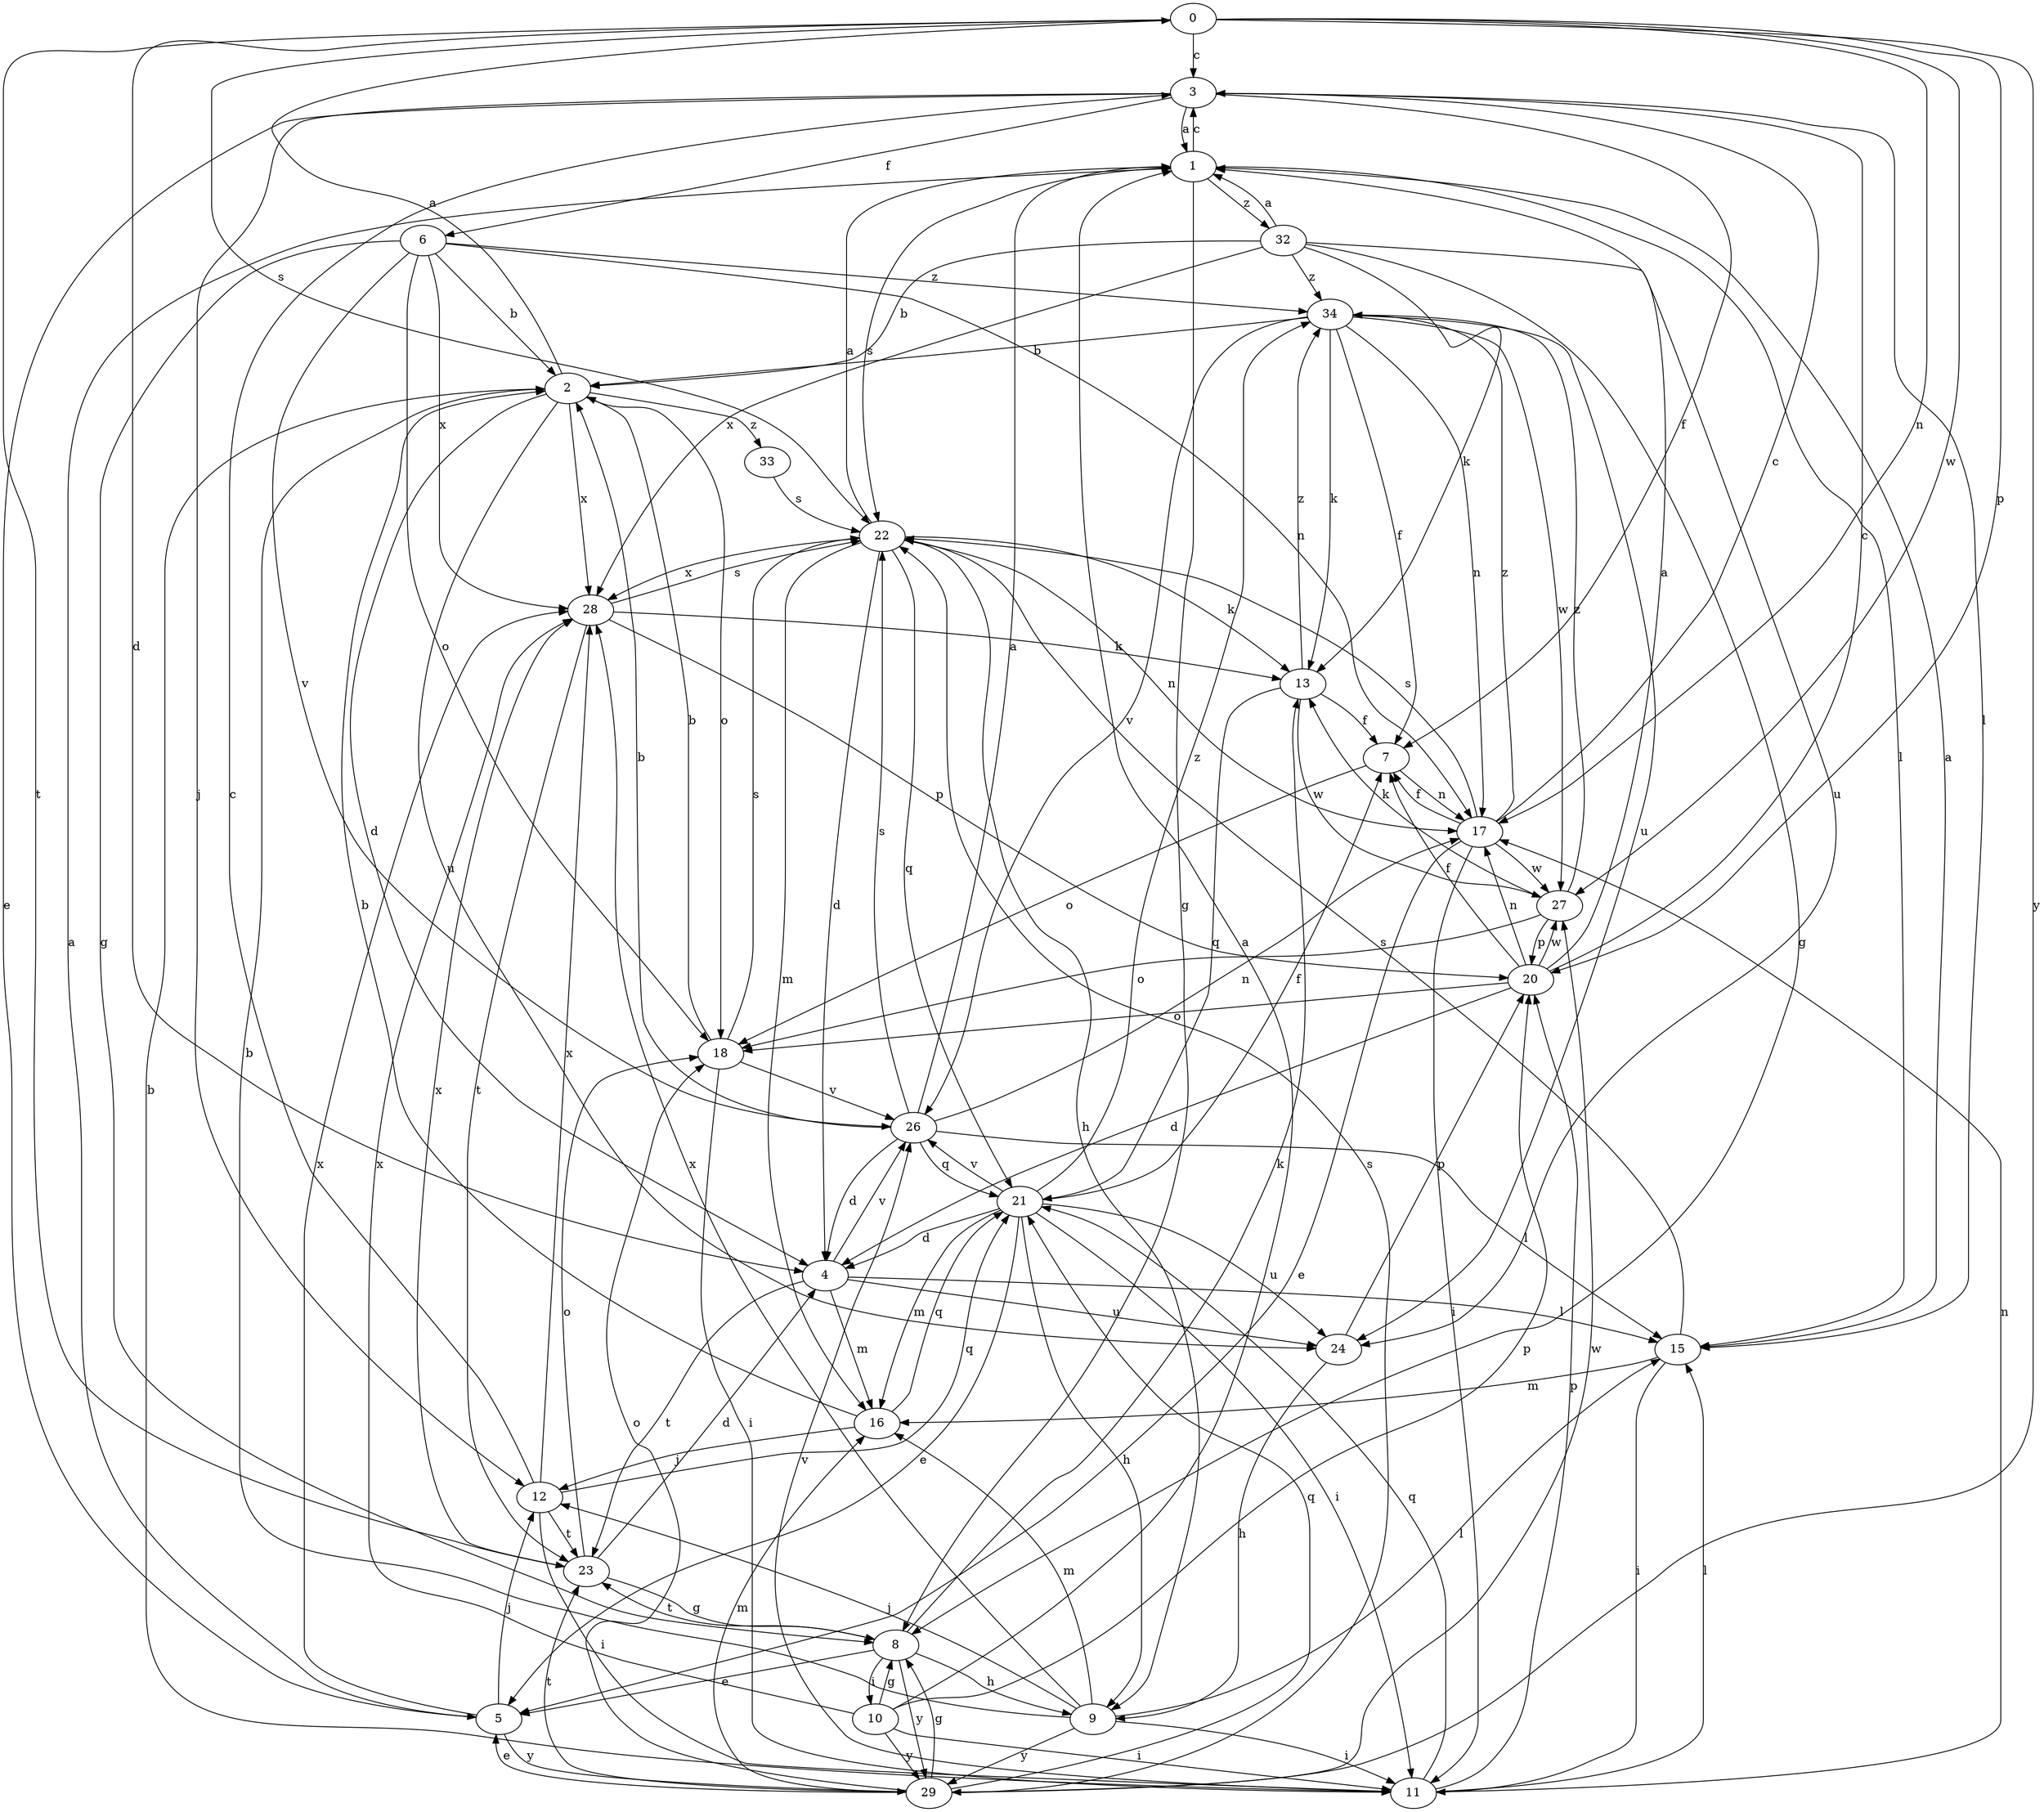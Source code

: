 strict digraph  {
0;
1;
2;
3;
4;
5;
6;
7;
8;
9;
10;
11;
12;
13;
15;
16;
17;
18;
20;
21;
22;
23;
24;
26;
27;
28;
29;
32;
33;
34;
0 -> 3  [label=c];
0 -> 4  [label=d];
0 -> 17  [label=n];
0 -> 20  [label=p];
0 -> 22  [label=s];
0 -> 23  [label=t];
0 -> 27  [label=w];
0 -> 29  [label=y];
1 -> 3  [label=c];
1 -> 8  [label=g];
1 -> 15  [label=l];
1 -> 22  [label=s];
1 -> 32  [label=z];
2 -> 0  [label=a];
2 -> 4  [label=d];
2 -> 18  [label=o];
2 -> 24  [label=u];
2 -> 28  [label=x];
2 -> 33  [label=z];
3 -> 1  [label=a];
3 -> 5  [label=e];
3 -> 6  [label=f];
3 -> 7  [label=f];
3 -> 12  [label=j];
3 -> 15  [label=l];
4 -> 15  [label=l];
4 -> 16  [label=m];
4 -> 23  [label=t];
4 -> 24  [label=u];
4 -> 26  [label=v];
5 -> 1  [label=a];
5 -> 12  [label=j];
5 -> 28  [label=x];
5 -> 29  [label=y];
6 -> 2  [label=b];
6 -> 8  [label=g];
6 -> 17  [label=n];
6 -> 18  [label=o];
6 -> 26  [label=v];
6 -> 28  [label=x];
6 -> 34  [label=z];
7 -> 17  [label=n];
7 -> 18  [label=o];
8 -> 5  [label=e];
8 -> 9  [label=h];
8 -> 10  [label=i];
8 -> 13  [label=k];
8 -> 23  [label=t];
8 -> 29  [label=y];
9 -> 2  [label=b];
9 -> 11  [label=i];
9 -> 12  [label=j];
9 -> 15  [label=l];
9 -> 16  [label=m];
9 -> 28  [label=x];
9 -> 29  [label=y];
10 -> 1  [label=a];
10 -> 8  [label=g];
10 -> 11  [label=i];
10 -> 20  [label=p];
10 -> 28  [label=x];
10 -> 29  [label=y];
11 -> 2  [label=b];
11 -> 15  [label=l];
11 -> 17  [label=n];
11 -> 20  [label=p];
11 -> 21  [label=q];
11 -> 26  [label=v];
12 -> 3  [label=c];
12 -> 11  [label=i];
12 -> 21  [label=q];
12 -> 23  [label=t];
12 -> 28  [label=x];
13 -> 7  [label=f];
13 -> 21  [label=q];
13 -> 27  [label=w];
13 -> 34  [label=z];
15 -> 1  [label=a];
15 -> 11  [label=i];
15 -> 16  [label=m];
15 -> 22  [label=s];
16 -> 2  [label=b];
16 -> 12  [label=j];
16 -> 21  [label=q];
17 -> 3  [label=c];
17 -> 5  [label=e];
17 -> 7  [label=f];
17 -> 11  [label=i];
17 -> 22  [label=s];
17 -> 27  [label=w];
17 -> 34  [label=z];
18 -> 2  [label=b];
18 -> 11  [label=i];
18 -> 22  [label=s];
18 -> 26  [label=v];
20 -> 1  [label=a];
20 -> 3  [label=c];
20 -> 4  [label=d];
20 -> 7  [label=f];
20 -> 17  [label=n];
20 -> 18  [label=o];
20 -> 27  [label=w];
21 -> 4  [label=d];
21 -> 5  [label=e];
21 -> 7  [label=f];
21 -> 9  [label=h];
21 -> 11  [label=i];
21 -> 16  [label=m];
21 -> 24  [label=u];
21 -> 26  [label=v];
21 -> 34  [label=z];
22 -> 1  [label=a];
22 -> 4  [label=d];
22 -> 9  [label=h];
22 -> 13  [label=k];
22 -> 16  [label=m];
22 -> 17  [label=n];
22 -> 21  [label=q];
22 -> 28  [label=x];
23 -> 4  [label=d];
23 -> 8  [label=g];
23 -> 18  [label=o];
23 -> 28  [label=x];
24 -> 9  [label=h];
24 -> 20  [label=p];
26 -> 1  [label=a];
26 -> 2  [label=b];
26 -> 4  [label=d];
26 -> 15  [label=l];
26 -> 17  [label=n];
26 -> 21  [label=q];
26 -> 22  [label=s];
27 -> 13  [label=k];
27 -> 18  [label=o];
27 -> 20  [label=p];
27 -> 34  [label=z];
28 -> 13  [label=k];
28 -> 20  [label=p];
28 -> 22  [label=s];
28 -> 23  [label=t];
29 -> 5  [label=e];
29 -> 8  [label=g];
29 -> 16  [label=m];
29 -> 18  [label=o];
29 -> 21  [label=q];
29 -> 22  [label=s];
29 -> 23  [label=t];
29 -> 27  [label=w];
32 -> 1  [label=a];
32 -> 2  [label=b];
32 -> 8  [label=g];
32 -> 13  [label=k];
32 -> 24  [label=u];
32 -> 28  [label=x];
32 -> 34  [label=z];
33 -> 22  [label=s];
34 -> 2  [label=b];
34 -> 7  [label=f];
34 -> 13  [label=k];
34 -> 17  [label=n];
34 -> 24  [label=u];
34 -> 26  [label=v];
34 -> 27  [label=w];
}
